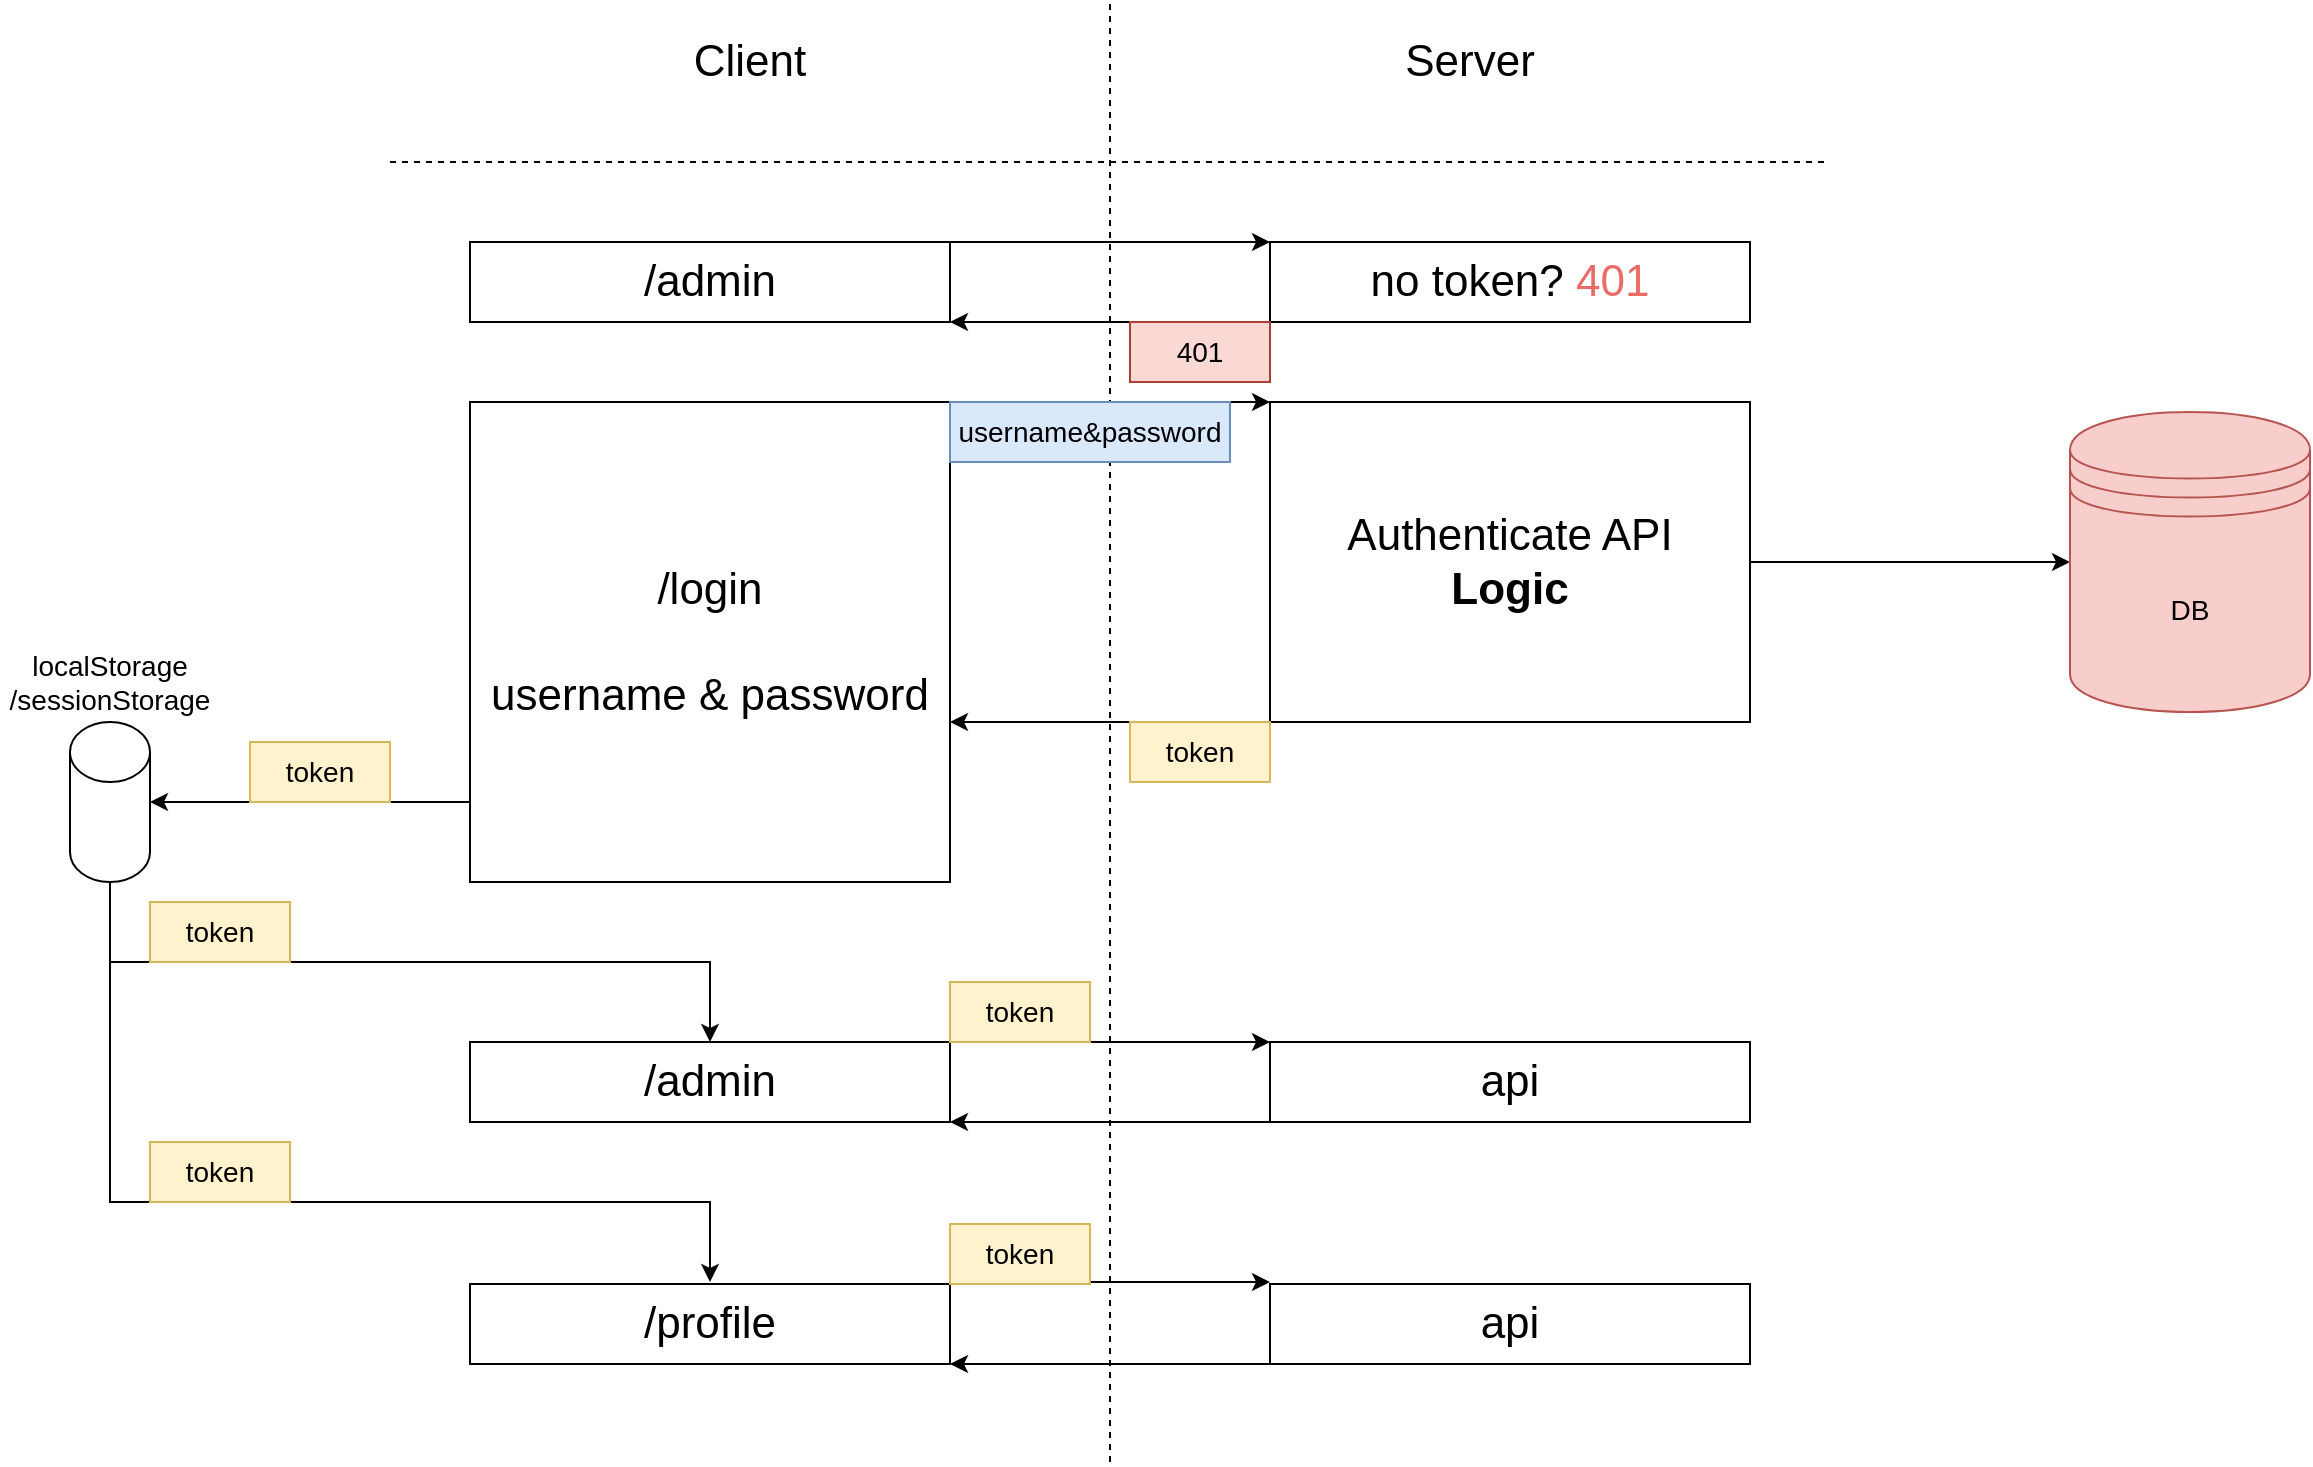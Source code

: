 <mxfile pages="4">
    <diagram id="7ODxCcDoEwgmQqYdMz3D" name="Authenticate">
        <mxGraphModel dx="1686" dy="768" grid="1" gridSize="10" guides="1" tooltips="1" connect="1" arrows="1" fold="1" page="0" pageScale="1" pageWidth="850" pageHeight="1100" math="0" shadow="0">
            <root>
                <mxCell id="0"/>
                <mxCell id="1" parent="0"/>
                <mxCell id="IueTWrzZyYqcNv7GjwyF-5" value="" style="endArrow=none;dashed=1;html=1;" parent="1" edge="1">
                    <mxGeometry width="50" height="50" relative="1" as="geometry">
                        <mxPoint x="80" y="160" as="sourcePoint"/>
                        <mxPoint x="800" y="160" as="targetPoint"/>
                    </mxGeometry>
                </mxCell>
                <mxCell id="IueTWrzZyYqcNv7GjwyF-6" value="" style="endArrow=none;dashed=1;html=1;" parent="1" edge="1">
                    <mxGeometry width="50" height="50" relative="1" as="geometry">
                        <mxPoint x="440" y="810" as="sourcePoint"/>
                        <mxPoint x="440" y="80" as="targetPoint"/>
                    </mxGeometry>
                </mxCell>
                <mxCell id="IueTWrzZyYqcNv7GjwyF-8" value="Client" style="text;html=1;strokeColor=none;fillColor=none;align=center;verticalAlign=middle;whiteSpace=wrap;rounded=0;fontSize=22;" parent="1" vertex="1">
                    <mxGeometry x="160" y="100" width="200" height="20" as="geometry"/>
                </mxCell>
                <mxCell id="IueTWrzZyYqcNv7GjwyF-9" value="Server" style="text;html=1;strokeColor=none;fillColor=none;align=center;verticalAlign=middle;whiteSpace=wrap;rounded=0;fontSize=22;" parent="1" vertex="1">
                    <mxGeometry x="520" y="100" width="200" height="20" as="geometry"/>
                </mxCell>
                <mxCell id="IueTWrzZyYqcNv7GjwyF-12" value="" style="endArrow=classic;html=1;fontSize=22;exitX=1;exitY=0;exitDx=0;exitDy=0;" parent="1" edge="1">
                    <mxGeometry width="50" height="50" relative="1" as="geometry">
                        <mxPoint x="360" y="200" as="sourcePoint"/>
                        <mxPoint x="520" y="200" as="targetPoint"/>
                    </mxGeometry>
                </mxCell>
                <mxCell id="IueTWrzZyYqcNv7GjwyF-17" style="edgeStyle=orthogonalEdgeStyle;rounded=0;orthogonalLoop=1;jettySize=auto;html=1;exitX=0;exitY=0.5;exitDx=0;exitDy=0;fontSize=22;entryX=1;entryY=1;entryDx=0;entryDy=0;" parent="1" source="IueTWrzZyYqcNv7GjwyF-14" target="IueTWrzZyYqcNv7GjwyF-15" edge="1">
                    <mxGeometry relative="1" as="geometry">
                        <mxPoint x="370" y="240" as="targetPoint"/>
                        <Array as="points">
                            <mxPoint x="520" y="240"/>
                        </Array>
                    </mxGeometry>
                </mxCell>
                <mxCell id="IueTWrzZyYqcNv7GjwyF-14" value="no token? &lt;font color=&quot;#ea6b66&quot;&gt;401&lt;/font&gt;" style="rounded=0;whiteSpace=wrap;html=1;fontSize=22;" parent="1" vertex="1">
                    <mxGeometry x="520" y="200" width="240" height="40" as="geometry"/>
                </mxCell>
                <mxCell id="IueTWrzZyYqcNv7GjwyF-15" value="/admin" style="rounded=0;whiteSpace=wrap;html=1;fontSize=22;" parent="1" vertex="1">
                    <mxGeometry x="120" y="200" width="240" height="40" as="geometry"/>
                </mxCell>
                <mxCell id="IueTWrzZyYqcNv7GjwyF-20" style="edgeStyle=orthogonalEdgeStyle;rounded=0;orthogonalLoop=1;jettySize=auto;html=1;entryX=0;entryY=0;entryDx=0;entryDy=0;fontSize=22;" parent="1" source="IueTWrzZyYqcNv7GjwyF-18" target="IueTWrzZyYqcNv7GjwyF-19" edge="1">
                    <mxGeometry relative="1" as="geometry">
                        <Array as="points">
                            <mxPoint x="390" y="280"/>
                            <mxPoint x="390" y="280"/>
                        </Array>
                    </mxGeometry>
                </mxCell>
                <mxCell id="IueTWrzZyYqcNv7GjwyF-35" style="edgeStyle=orthogonalEdgeStyle;rounded=0;orthogonalLoop=1;jettySize=auto;html=1;fontSize=14;" parent="1" source="IueTWrzZyYqcNv7GjwyF-18" target="IueTWrzZyYqcNv7GjwyF-33" edge="1">
                    <mxGeometry relative="1" as="geometry">
                        <Array as="points">
                            <mxPoint x="60" y="480"/>
                            <mxPoint x="60" y="480"/>
                        </Array>
                    </mxGeometry>
                </mxCell>
                <mxCell id="IueTWrzZyYqcNv7GjwyF-18" value="/login&lt;br&gt;&lt;br&gt;username &amp;amp; password" style="rounded=0;whiteSpace=wrap;html=1;fontSize=22;" parent="1" vertex="1">
                    <mxGeometry x="120" y="280" width="240" height="240" as="geometry"/>
                </mxCell>
                <mxCell id="IueTWrzZyYqcNv7GjwyF-24" style="edgeStyle=orthogonalEdgeStyle;rounded=0;orthogonalLoop=1;jettySize=auto;html=1;entryX=0;entryY=0.5;entryDx=0;entryDy=0;fontSize=14;" parent="1" source="IueTWrzZyYqcNv7GjwyF-19" target="IueTWrzZyYqcNv7GjwyF-23" edge="1">
                    <mxGeometry relative="1" as="geometry"/>
                </mxCell>
                <mxCell id="IueTWrzZyYqcNv7GjwyF-26" style="edgeStyle=orthogonalEdgeStyle;rounded=0;orthogonalLoop=1;jettySize=auto;html=1;fontSize=14;" parent="1" source="IueTWrzZyYqcNv7GjwyF-19" edge="1">
                    <mxGeometry relative="1" as="geometry">
                        <mxPoint x="360" y="440" as="targetPoint"/>
                        <Array as="points">
                            <mxPoint x="470" y="440"/>
                            <mxPoint x="470" y="440"/>
                        </Array>
                    </mxGeometry>
                </mxCell>
                <mxCell id="IueTWrzZyYqcNv7GjwyF-19" value="Authenticate API&lt;br&gt;&lt;b&gt;Logic&lt;/b&gt;" style="rounded=0;whiteSpace=wrap;html=1;fontSize=22;" parent="1" vertex="1">
                    <mxGeometry x="520" y="280" width="240" height="160" as="geometry"/>
                </mxCell>
                <mxCell id="IueTWrzZyYqcNv7GjwyF-21" value="username&amp;amp;password" style="rounded=0;whiteSpace=wrap;html=1;fontSize=14;fillColor=#dae8fc;strokeColor=#6c8ebf;" parent="1" vertex="1">
                    <mxGeometry x="360" y="280" width="140" height="30" as="geometry"/>
                </mxCell>
                <mxCell id="IueTWrzZyYqcNv7GjwyF-23" value="DB" style="shape=datastore;whiteSpace=wrap;html=1;fontSize=14;fillColor=#f8cecc;strokeColor=#b85450;" parent="1" vertex="1">
                    <mxGeometry x="920" y="285" width="120" height="150" as="geometry"/>
                </mxCell>
                <mxCell id="IueTWrzZyYqcNv7GjwyF-27" value="token" style="rounded=0;whiteSpace=wrap;html=1;fontSize=14;fillColor=#fff2cc;strokeColor=#d6b656;" parent="1" vertex="1">
                    <mxGeometry x="450" y="440" width="70" height="30" as="geometry"/>
                </mxCell>
                <mxCell id="IueTWrzZyYqcNv7GjwyF-30" style="edgeStyle=orthogonalEdgeStyle;rounded=0;orthogonalLoop=1;jettySize=auto;html=1;entryX=0;entryY=0;entryDx=0;entryDy=0;fontSize=14;" parent="1" source="IueTWrzZyYqcNv7GjwyF-28" target="IueTWrzZyYqcNv7GjwyF-29" edge="1">
                    <mxGeometry relative="1" as="geometry">
                        <Array as="points">
                            <mxPoint x="470" y="600"/>
                            <mxPoint x="470" y="600"/>
                        </Array>
                    </mxGeometry>
                </mxCell>
                <mxCell id="IueTWrzZyYqcNv7GjwyF-28" value="/admin" style="rounded=0;whiteSpace=wrap;html=1;fontSize=22;" parent="1" vertex="1">
                    <mxGeometry x="120" y="600" width="240" height="40" as="geometry"/>
                </mxCell>
                <mxCell id="IueTWrzZyYqcNv7GjwyF-40" style="edgeStyle=orthogonalEdgeStyle;rounded=0;orthogonalLoop=1;jettySize=auto;html=1;entryX=1;entryY=1;entryDx=0;entryDy=0;fontSize=14;" parent="1" source="IueTWrzZyYqcNv7GjwyF-29" target="IueTWrzZyYqcNv7GjwyF-28" edge="1">
                    <mxGeometry relative="1" as="geometry">
                        <Array as="points">
                            <mxPoint x="480" y="640"/>
                            <mxPoint x="480" y="640"/>
                        </Array>
                    </mxGeometry>
                </mxCell>
                <mxCell id="IueTWrzZyYqcNv7GjwyF-29" value="api" style="rounded=0;whiteSpace=wrap;html=1;fontSize=22;" parent="1" vertex="1">
                    <mxGeometry x="520" y="600" width="240" height="40" as="geometry"/>
                </mxCell>
                <mxCell id="IueTWrzZyYqcNv7GjwyF-37" style="edgeStyle=orthogonalEdgeStyle;rounded=0;orthogonalLoop=1;jettySize=auto;html=1;fontSize=14;" parent="1" source="IueTWrzZyYqcNv7GjwyF-33" target="IueTWrzZyYqcNv7GjwyF-28" edge="1">
                    <mxGeometry relative="1" as="geometry">
                        <Array as="points">
                            <mxPoint x="-60" y="560"/>
                            <mxPoint x="240" y="560"/>
                        </Array>
                    </mxGeometry>
                </mxCell>
                <mxCell id="IueTWrzZyYqcNv7GjwyF-54" style="edgeStyle=orthogonalEdgeStyle;rounded=0;orthogonalLoop=1;jettySize=auto;html=1;fontSize=14;" parent="1" source="IueTWrzZyYqcNv7GjwyF-33" edge="1">
                    <mxGeometry relative="1" as="geometry">
                        <mxPoint x="240" y="720" as="targetPoint"/>
                        <Array as="points">
                            <mxPoint x="-60" y="680"/>
                            <mxPoint x="240" y="680"/>
                        </Array>
                    </mxGeometry>
                </mxCell>
                <mxCell id="IueTWrzZyYqcNv7GjwyF-33" value="" style="shape=cylinder2;whiteSpace=wrap;html=1;boundedLbl=1;backgroundOutline=1;size=15;fontSize=14;" parent="1" vertex="1">
                    <mxGeometry x="-80" y="440" width="40" height="80" as="geometry"/>
                </mxCell>
                <mxCell id="IueTWrzZyYqcNv7GjwyF-36" value="localStorage&lt;br&gt;/sessionStorage" style="text;html=1;strokeColor=none;fillColor=none;align=center;verticalAlign=middle;whiteSpace=wrap;rounded=0;fontSize=14;" parent="1" vertex="1">
                    <mxGeometry x="-115" y="400" width="110" height="40" as="geometry"/>
                </mxCell>
                <mxCell id="IueTWrzZyYqcNv7GjwyF-38" value="token" style="rounded=0;whiteSpace=wrap;html=1;fontSize=14;fillColor=#fff2cc;strokeColor=#d6b656;" parent="1" vertex="1">
                    <mxGeometry x="-40" y="530" width="70" height="30" as="geometry"/>
                </mxCell>
                <mxCell id="IueTWrzZyYqcNv7GjwyF-39" value="token" style="rounded=0;whiteSpace=wrap;html=1;fontSize=14;fillColor=#fff2cc;strokeColor=#d6b656;" parent="1" vertex="1">
                    <mxGeometry x="360" y="570" width="70" height="30" as="geometry"/>
                </mxCell>
                <mxCell id="IueTWrzZyYqcNv7GjwyF-49" value="/profile" style="rounded=0;whiteSpace=wrap;html=1;fontSize=22;" parent="1" vertex="1">
                    <mxGeometry x="120" y="721" width="240" height="40" as="geometry"/>
                </mxCell>
                <mxCell id="IueTWrzZyYqcNv7GjwyF-53" style="edgeStyle=orthogonalEdgeStyle;rounded=0;orthogonalLoop=1;jettySize=auto;html=1;entryX=1;entryY=1;entryDx=0;entryDy=0;fontSize=14;" parent="1" source="IueTWrzZyYqcNv7GjwyF-50" target="IueTWrzZyYqcNv7GjwyF-49" edge="1">
                    <mxGeometry relative="1" as="geometry">
                        <Array as="points">
                            <mxPoint x="480" y="761"/>
                            <mxPoint x="480" y="761"/>
                        </Array>
                    </mxGeometry>
                </mxCell>
                <mxCell id="IueTWrzZyYqcNv7GjwyF-50" value="api" style="rounded=0;whiteSpace=wrap;html=1;fontSize=22;" parent="1" vertex="1">
                    <mxGeometry x="520" y="721" width="240" height="40" as="geometry"/>
                </mxCell>
                <mxCell id="IueTWrzZyYqcNv7GjwyF-51" style="edgeStyle=orthogonalEdgeStyle;rounded=0;orthogonalLoop=1;jettySize=auto;html=1;entryX=0;entryY=0;entryDx=0;entryDy=0;fontSize=14;" parent="1" edge="1">
                    <mxGeometry relative="1" as="geometry">
                        <mxPoint x="360" y="720" as="sourcePoint"/>
                        <mxPoint x="520" y="720" as="targetPoint"/>
                        <Array as="points">
                            <mxPoint x="470" y="720"/>
                            <mxPoint x="470" y="720"/>
                        </Array>
                    </mxGeometry>
                </mxCell>
                <mxCell id="IueTWrzZyYqcNv7GjwyF-52" value="token" style="rounded=0;whiteSpace=wrap;html=1;fontSize=14;fillColor=#fff2cc;strokeColor=#d6b656;" parent="1" vertex="1">
                    <mxGeometry x="360" y="691" width="70" height="30" as="geometry"/>
                </mxCell>
                <mxCell id="IueTWrzZyYqcNv7GjwyF-55" value="token" style="rounded=0;whiteSpace=wrap;html=1;fontSize=14;fillColor=#fff2cc;strokeColor=#d6b656;" parent="1" vertex="1">
                    <mxGeometry x="-40" y="650" width="70" height="30" as="geometry"/>
                </mxCell>
                <mxCell id="zjJ3dqoq5hFViEp7_ZF8-1" value="token" style="rounded=0;whiteSpace=wrap;html=1;fontSize=14;fillColor=#fff2cc;strokeColor=#d6b656;" parent="1" vertex="1">
                    <mxGeometry x="10" y="450" width="70" height="30" as="geometry"/>
                </mxCell>
                <mxCell id="iozN0L_CzYF-B_GySOYj-1" value="401" style="rounded=0;whiteSpace=wrap;html=1;fontSize=14;fillColor=#fad9d5;strokeColor=#ae4132;" parent="1" vertex="1">
                    <mxGeometry x="450" y="240" width="70" height="30" as="geometry"/>
                </mxCell>
            </root>
        </mxGraphModel>
    </diagram>
    <diagram name="Refresh Token" id="KeIIp_bcZxnwPQyzyQxw">
        <mxGraphModel dx="1686" dy="768" grid="1" gridSize="10" guides="1" tooltips="1" connect="1" arrows="1" fold="1" page="0" pageScale="1" pageWidth="850" pageHeight="1100" math="0" shadow="0">
            <root>
                <mxCell id="P4E0ZwpAomqUTbpqrofh-0"/>
                <mxCell id="P4E0ZwpAomqUTbpqrofh-1" parent="P4E0ZwpAomqUTbpqrofh-0"/>
                <mxCell id="P4E0ZwpAomqUTbpqrofh-2" value="" style="endArrow=none;dashed=1;html=1;" parent="P4E0ZwpAomqUTbpqrofh-1" edge="1">
                    <mxGeometry width="50" height="50" relative="1" as="geometry">
                        <mxPoint x="80" y="160" as="sourcePoint"/>
                        <mxPoint x="800" y="160" as="targetPoint"/>
                    </mxGeometry>
                </mxCell>
                <mxCell id="P4E0ZwpAomqUTbpqrofh-3" value="" style="endArrow=none;dashed=1;html=1;" parent="P4E0ZwpAomqUTbpqrofh-1" edge="1">
                    <mxGeometry width="50" height="50" relative="1" as="geometry">
                        <mxPoint x="440" y="1120" as="sourcePoint"/>
                        <mxPoint x="440" y="80" as="targetPoint"/>
                    </mxGeometry>
                </mxCell>
                <mxCell id="P4E0ZwpAomqUTbpqrofh-4" value="Client" style="text;html=1;strokeColor=none;fillColor=none;align=center;verticalAlign=middle;whiteSpace=wrap;rounded=0;fontSize=22;" parent="P4E0ZwpAomqUTbpqrofh-1" vertex="1">
                    <mxGeometry x="160" y="100" width="200" height="20" as="geometry"/>
                </mxCell>
                <mxCell id="P4E0ZwpAomqUTbpqrofh-5" value="Server" style="text;html=1;strokeColor=none;fillColor=none;align=center;verticalAlign=middle;whiteSpace=wrap;rounded=0;fontSize=22;" parent="P4E0ZwpAomqUTbpqrofh-1" vertex="1">
                    <mxGeometry x="520" y="100" width="200" height="20" as="geometry"/>
                </mxCell>
                <mxCell id="P4E0ZwpAomqUTbpqrofh-6" value="" style="endArrow=classic;html=1;fontSize=22;exitX=1;exitY=0;exitDx=0;exitDy=0;" parent="P4E0ZwpAomqUTbpqrofh-1" edge="1">
                    <mxGeometry width="50" height="50" relative="1" as="geometry">
                        <mxPoint x="360" y="200" as="sourcePoint"/>
                        <mxPoint x="520" y="200" as="targetPoint"/>
                    </mxGeometry>
                </mxCell>
                <mxCell id="P4E0ZwpAomqUTbpqrofh-7" style="edgeStyle=orthogonalEdgeStyle;rounded=0;orthogonalLoop=1;jettySize=auto;html=1;exitX=0;exitY=0.5;exitDx=0;exitDy=0;fontSize=22;entryX=1;entryY=1;entryDx=0;entryDy=0;" parent="P4E0ZwpAomqUTbpqrofh-1" source="P4E0ZwpAomqUTbpqrofh-8" target="P4E0ZwpAomqUTbpqrofh-9" edge="1">
                    <mxGeometry relative="1" as="geometry">
                        <mxPoint x="370" y="240" as="targetPoint"/>
                        <Array as="points">
                            <mxPoint x="520" y="240"/>
                        </Array>
                    </mxGeometry>
                </mxCell>
                <mxCell id="P4E0ZwpAomqUTbpqrofh-8" value="no token? &lt;font color=&quot;#ea6b66&quot;&gt;401&lt;/font&gt;" style="rounded=0;whiteSpace=wrap;html=1;fontSize=22;" parent="P4E0ZwpAomqUTbpqrofh-1" vertex="1">
                    <mxGeometry x="520" y="200" width="240" height="40" as="geometry"/>
                </mxCell>
                <mxCell id="P4E0ZwpAomqUTbpqrofh-9" value="/admin" style="rounded=0;whiteSpace=wrap;html=1;fontSize=22;" parent="P4E0ZwpAomqUTbpqrofh-1" vertex="1">
                    <mxGeometry x="120" y="200" width="240" height="40" as="geometry"/>
                </mxCell>
                <mxCell id="P4E0ZwpAomqUTbpqrofh-10" style="edgeStyle=orthogonalEdgeStyle;rounded=0;orthogonalLoop=1;jettySize=auto;html=1;entryX=0;entryY=0;entryDx=0;entryDy=0;fontSize=22;" parent="P4E0ZwpAomqUTbpqrofh-1" source="P4E0ZwpAomqUTbpqrofh-12" target="P4E0ZwpAomqUTbpqrofh-15" edge="1">
                    <mxGeometry relative="1" as="geometry">
                        <Array as="points">
                            <mxPoint x="390" y="280"/>
                            <mxPoint x="390" y="280"/>
                        </Array>
                    </mxGeometry>
                </mxCell>
                <mxCell id="P4E0ZwpAomqUTbpqrofh-11" style="edgeStyle=orthogonalEdgeStyle;rounded=0;orthogonalLoop=1;jettySize=auto;html=1;fontSize=14;" parent="P4E0ZwpAomqUTbpqrofh-1" source="P4E0ZwpAomqUTbpqrofh-12" target="P4E0ZwpAomqUTbpqrofh-25" edge="1">
                    <mxGeometry relative="1" as="geometry">
                        <Array as="points">
                            <mxPoint x="60" y="480"/>
                            <mxPoint x="60" y="480"/>
                        </Array>
                    </mxGeometry>
                </mxCell>
                <mxCell id="P4E0ZwpAomqUTbpqrofh-12" value="/login&lt;br&gt;&lt;br&gt;username &amp;amp; password" style="rounded=0;whiteSpace=wrap;html=1;fontSize=22;" parent="P4E0ZwpAomqUTbpqrofh-1" vertex="1">
                    <mxGeometry x="120" y="280" width="240" height="240" as="geometry"/>
                </mxCell>
                <mxCell id="P4E0ZwpAomqUTbpqrofh-13" style="edgeStyle=orthogonalEdgeStyle;rounded=0;orthogonalLoop=1;jettySize=auto;html=1;entryX=0;entryY=0.5;entryDx=0;entryDy=0;fontSize=14;" parent="P4E0ZwpAomqUTbpqrofh-1" source="P4E0ZwpAomqUTbpqrofh-15" target="P4E0ZwpAomqUTbpqrofh-17" edge="1">
                    <mxGeometry relative="1" as="geometry"/>
                </mxCell>
                <mxCell id="P4E0ZwpAomqUTbpqrofh-14" style="edgeStyle=orthogonalEdgeStyle;rounded=0;orthogonalLoop=1;jettySize=auto;html=1;fontSize=14;" parent="P4E0ZwpAomqUTbpqrofh-1" source="P4E0ZwpAomqUTbpqrofh-15" edge="1">
                    <mxGeometry relative="1" as="geometry">
                        <mxPoint x="360" y="440" as="targetPoint"/>
                        <Array as="points">
                            <mxPoint x="470" y="440"/>
                            <mxPoint x="470" y="440"/>
                        </Array>
                    </mxGeometry>
                </mxCell>
                <mxCell id="P4E0ZwpAomqUTbpqrofh-15" value="Authenticate API&lt;br&gt;&lt;b&gt;Logic&lt;/b&gt;" style="rounded=0;whiteSpace=wrap;html=1;fontSize=22;" parent="P4E0ZwpAomqUTbpqrofh-1" vertex="1">
                    <mxGeometry x="520" y="280" width="240" height="160" as="geometry"/>
                </mxCell>
                <mxCell id="P4E0ZwpAomqUTbpqrofh-16" value="username&amp;amp;password" style="rounded=0;whiteSpace=wrap;html=1;fontSize=14;fillColor=#dae8fc;strokeColor=#6c8ebf;" parent="P4E0ZwpAomqUTbpqrofh-1" vertex="1">
                    <mxGeometry x="360" y="280" width="140" height="30" as="geometry"/>
                </mxCell>
                <mxCell id="P4E0ZwpAomqUTbpqrofh-17" value="DB" style="shape=datastore;whiteSpace=wrap;html=1;fontSize=14;fillColor=#d0cee2;strokeColor=#56517e;" parent="P4E0ZwpAomqUTbpqrofh-1" vertex="1">
                    <mxGeometry x="920" y="285" width="120" height="150" as="geometry"/>
                </mxCell>
                <mxCell id="P4E0ZwpAomqUTbpqrofh-18" value="token" style="rounded=0;whiteSpace=wrap;html=1;fontSize=14;fillColor=#fff2cc;strokeColor=#d6b656;" parent="P4E0ZwpAomqUTbpqrofh-1" vertex="1">
                    <mxGeometry x="430" y="440" width="90" height="30" as="geometry"/>
                </mxCell>
                <mxCell id="P4E0ZwpAomqUTbpqrofh-19" style="edgeStyle=orthogonalEdgeStyle;rounded=0;orthogonalLoop=1;jettySize=auto;html=1;entryX=0;entryY=0;entryDx=0;entryDy=0;fontSize=14;" parent="P4E0ZwpAomqUTbpqrofh-1" source="P4E0ZwpAomqUTbpqrofh-20" target="P4E0ZwpAomqUTbpqrofh-22" edge="1">
                    <mxGeometry relative="1" as="geometry">
                        <Array as="points">
                            <mxPoint x="470" y="600"/>
                            <mxPoint x="470" y="600"/>
                        </Array>
                    </mxGeometry>
                </mxCell>
                <mxCell id="P4E0ZwpAomqUTbpqrofh-20" value="/admin" style="rounded=0;whiteSpace=wrap;html=1;fontSize=22;" parent="P4E0ZwpAomqUTbpqrofh-1" vertex="1">
                    <mxGeometry x="120" y="600" width="240" height="40" as="geometry"/>
                </mxCell>
                <mxCell id="P4E0ZwpAomqUTbpqrofh-21" style="edgeStyle=orthogonalEdgeStyle;rounded=0;orthogonalLoop=1;jettySize=auto;html=1;entryX=1;entryY=1;entryDx=0;entryDy=0;fontSize=14;" parent="P4E0ZwpAomqUTbpqrofh-1" source="P4E0ZwpAomqUTbpqrofh-22" target="P4E0ZwpAomqUTbpqrofh-20" edge="1">
                    <mxGeometry relative="1" as="geometry">
                        <Array as="points">
                            <mxPoint x="480" y="640"/>
                            <mxPoint x="480" y="640"/>
                        </Array>
                    </mxGeometry>
                </mxCell>
                <mxCell id="P4E0ZwpAomqUTbpqrofh-22" value="api" style="rounded=0;whiteSpace=wrap;html=1;fontSize=22;" parent="P4E0ZwpAomqUTbpqrofh-1" vertex="1">
                    <mxGeometry x="520" y="600" width="240" height="40" as="geometry"/>
                </mxCell>
                <mxCell id="P4E0ZwpAomqUTbpqrofh-23" style="edgeStyle=orthogonalEdgeStyle;rounded=0;orthogonalLoop=1;jettySize=auto;html=1;fontSize=14;" parent="P4E0ZwpAomqUTbpqrofh-1" source="P4E0ZwpAomqUTbpqrofh-25" target="P4E0ZwpAomqUTbpqrofh-20" edge="1">
                    <mxGeometry relative="1" as="geometry">
                        <Array as="points">
                            <mxPoint x="-60" y="560"/>
                            <mxPoint x="240" y="560"/>
                        </Array>
                    </mxGeometry>
                </mxCell>
                <mxCell id="P4E0ZwpAomqUTbpqrofh-24" style="edgeStyle=orthogonalEdgeStyle;rounded=0;orthogonalLoop=1;jettySize=auto;html=1;fontSize=14;" parent="P4E0ZwpAomqUTbpqrofh-1" source="P4E0ZwpAomqUTbpqrofh-25" edge="1">
                    <mxGeometry relative="1" as="geometry">
                        <mxPoint x="240" y="720" as="targetPoint"/>
                        <Array as="points">
                            <mxPoint x="-60" y="680"/>
                            <mxPoint x="240" y="680"/>
                        </Array>
                    </mxGeometry>
                </mxCell>
                <mxCell id="yxS6pgzwvs54TLUrR27w-5" style="edgeStyle=orthogonalEdgeStyle;rounded=0;orthogonalLoop=1;jettySize=auto;html=1;entryX=0;entryY=0.368;entryDx=0;entryDy=0;entryPerimeter=0;" parent="P4E0ZwpAomqUTbpqrofh-1" source="P4E0ZwpAomqUTbpqrofh-25" target="P4E0ZwpAomqUTbpqrofh-29" edge="1">
                    <mxGeometry relative="1" as="geometry">
                        <Array as="points">
                            <mxPoint x="-60" y="840"/>
                            <mxPoint x="120" y="840"/>
                        </Array>
                    </mxGeometry>
                </mxCell>
                <mxCell id="P4E0ZwpAomqUTbpqrofh-25" value="" style="shape=cylinder2;whiteSpace=wrap;html=1;boundedLbl=1;backgroundOutline=1;size=15;fontSize=14;" parent="P4E0ZwpAomqUTbpqrofh-1" vertex="1">
                    <mxGeometry x="-80" y="440" width="40" height="80" as="geometry"/>
                </mxCell>
                <mxCell id="P4E0ZwpAomqUTbpqrofh-26" value="localStorage" style="text;html=1;strokeColor=none;fillColor=none;align=center;verticalAlign=middle;whiteSpace=wrap;rounded=0;fontSize=14;" parent="P4E0ZwpAomqUTbpqrofh-1" vertex="1">
                    <mxGeometry x="-115" y="400" width="110" height="40" as="geometry"/>
                </mxCell>
                <mxCell id="P4E0ZwpAomqUTbpqrofh-27" value="token" style="rounded=0;whiteSpace=wrap;html=1;fontSize=14;fillColor=#fff2cc;strokeColor=#d6b656;" parent="P4E0ZwpAomqUTbpqrofh-1" vertex="1">
                    <mxGeometry x="-40" y="530" width="70" height="30" as="geometry"/>
                </mxCell>
                <mxCell id="P4E0ZwpAomqUTbpqrofh-28" value="token" style="rounded=0;whiteSpace=wrap;html=1;fontSize=14;fillColor=#fff2cc;strokeColor=#d6b656;" parent="P4E0ZwpAomqUTbpqrofh-1" vertex="1">
                    <mxGeometry x="360" y="570" width="70" height="30" as="geometry"/>
                </mxCell>
                <mxCell id="yxS6pgzwvs54TLUrR27w-10" style="edgeStyle=orthogonalEdgeStyle;rounded=0;orthogonalLoop=1;jettySize=auto;html=1;entryX=0;entryY=0;entryDx=0;entryDy=0;" parent="P4E0ZwpAomqUTbpqrofh-1" source="P4E0ZwpAomqUTbpqrofh-29" target="yxS6pgzwvs54TLUrR27w-8" edge="1">
                    <mxGeometry relative="1" as="geometry">
                        <Array as="points">
                            <mxPoint x="400" y="840"/>
                            <mxPoint x="400" y="840"/>
                        </Array>
                    </mxGeometry>
                </mxCell>
                <mxCell id="yxS6pgzwvs54TLUrR27w-15" style="edgeStyle=orthogonalEdgeStyle;rounded=0;orthogonalLoop=1;jettySize=auto;html=1;" parent="P4E0ZwpAomqUTbpqrofh-1" source="P4E0ZwpAomqUTbpqrofh-29" target="P4E0ZwpAomqUTbpqrofh-25" edge="1">
                    <mxGeometry relative="1" as="geometry">
                        <Array as="points">
                            <mxPoint x="-70" y="960"/>
                        </Array>
                    </mxGeometry>
                </mxCell>
                <mxCell id="yxS6pgzwvs54TLUrR27w-18" style="edgeStyle=orthogonalEdgeStyle;rounded=0;orthogonalLoop=1;jettySize=auto;html=1;entryX=0;entryY=0;entryDx=0;entryDy=0;" parent="P4E0ZwpAomqUTbpqrofh-1" source="P4E0ZwpAomqUTbpqrofh-29" target="yxS6pgzwvs54TLUrR27w-17" edge="1">
                    <mxGeometry relative="1" as="geometry">
                        <Array as="points">
                            <mxPoint x="430" y="1040"/>
                            <mxPoint x="430" y="1040"/>
                        </Array>
                    </mxGeometry>
                </mxCell>
                <mxCell id="yxS6pgzwvs54TLUrR27w-19" style="edgeStyle=orthogonalEdgeStyle;rounded=0;orthogonalLoop=1;jettySize=auto;html=1;entryX=0;entryY=1;entryDx=0;entryDy=0;" parent="P4E0ZwpAomqUTbpqrofh-1" source="P4E0ZwpAomqUTbpqrofh-29" target="yxS6pgzwvs54TLUrR27w-17" edge="1">
                    <mxGeometry relative="1" as="geometry">
                        <Array as="points">
                            <mxPoint x="480" y="1079"/>
                            <mxPoint x="480" y="1079"/>
                        </Array>
                    </mxGeometry>
                </mxCell>
                <mxCell id="P4E0ZwpAomqUTbpqrofh-29" value="/profile" style="rounded=0;whiteSpace=wrap;html=1;fontSize=22;" parent="P4E0ZwpAomqUTbpqrofh-1" vertex="1">
                    <mxGeometry x="120" y="721" width="240" height="359" as="geometry"/>
                </mxCell>
                <mxCell id="P4E0ZwpAomqUTbpqrofh-30" style="edgeStyle=orthogonalEdgeStyle;rounded=0;orthogonalLoop=1;jettySize=auto;html=1;fontSize=14;" parent="P4E0ZwpAomqUTbpqrofh-1" source="P4E0ZwpAomqUTbpqrofh-31" edge="1">
                    <mxGeometry relative="1" as="geometry">
                        <Array as="points">
                            <mxPoint x="520" y="761"/>
                        </Array>
                        <mxPoint x="360" y="761" as="targetPoint"/>
                    </mxGeometry>
                </mxCell>
                <mxCell id="P4E0ZwpAomqUTbpqrofh-31" value="api" style="rounded=0;whiteSpace=wrap;html=1;fontSize=22;" parent="P4E0ZwpAomqUTbpqrofh-1" vertex="1">
                    <mxGeometry x="520" y="721" width="240" height="39" as="geometry"/>
                </mxCell>
                <mxCell id="P4E0ZwpAomqUTbpqrofh-32" style="edgeStyle=orthogonalEdgeStyle;rounded=0;orthogonalLoop=1;jettySize=auto;html=1;entryX=0;entryY=0;entryDx=0;entryDy=0;fontSize=14;" parent="P4E0ZwpAomqUTbpqrofh-1" edge="1">
                    <mxGeometry relative="1" as="geometry">
                        <mxPoint x="360" y="720" as="sourcePoint"/>
                        <mxPoint x="520" y="720" as="targetPoint"/>
                        <Array as="points">
                            <mxPoint x="470" y="720"/>
                            <mxPoint x="470" y="720"/>
                        </Array>
                    </mxGeometry>
                </mxCell>
                <mxCell id="P4E0ZwpAomqUTbpqrofh-33" value="token" style="rounded=0;whiteSpace=wrap;html=1;fontSize=14;fillColor=#fff2cc;strokeColor=#d6b656;" parent="P4E0ZwpAomqUTbpqrofh-1" vertex="1">
                    <mxGeometry x="360" y="690" width="70" height="30" as="geometry"/>
                </mxCell>
                <mxCell id="P4E0ZwpAomqUTbpqrofh-34" value="token" style="rounded=0;whiteSpace=wrap;html=1;fontSize=14;fillColor=#fff2cc;strokeColor=#d6b656;" parent="P4E0ZwpAomqUTbpqrofh-1" vertex="1">
                    <mxGeometry x="-40" y="650" width="70" height="30" as="geometry"/>
                </mxCell>
                <mxCell id="5mkYhqXi29CcwTzAElTT-0" value="refresh-token" style="rounded=0;whiteSpace=wrap;html=1;fontSize=14;fillColor=#fff2cc;strokeColor=#d6b656;" parent="P4E0ZwpAomqUTbpqrofh-1" vertex="1">
                    <mxGeometry x="430" y="470" width="90" height="30" as="geometry"/>
                </mxCell>
                <mxCell id="yxS6pgzwvs54TLUrR27w-1" value="refresh-token" style="rounded=0;whiteSpace=wrap;html=1;fontSize=14;fillColor=#fff2cc;strokeColor=#d6b656;" parent="P4E0ZwpAomqUTbpqrofh-1" vertex="1">
                    <mxGeometry x="-10" y="450" width="90" height="30" as="geometry"/>
                </mxCell>
                <mxCell id="yxS6pgzwvs54TLUrR27w-2" value="token" style="rounded=0;whiteSpace=wrap;html=1;fontSize=14;fillColor=#fff2cc;strokeColor=#d6b656;" parent="P4E0ZwpAomqUTbpqrofh-1" vertex="1">
                    <mxGeometry x="-10" y="420" width="90" height="30" as="geometry"/>
                </mxCell>
                <mxCell id="yxS6pgzwvs54TLUrR27w-4" value="401" style="rounded=0;whiteSpace=wrap;html=1;fontSize=14;fillColor=#f8cecc;strokeColor=#b85450;" parent="P4E0ZwpAomqUTbpqrofh-1" vertex="1">
                    <mxGeometry x="450" y="761" width="70" height="30" as="geometry"/>
                </mxCell>
                <mxCell id="yxS6pgzwvs54TLUrR27w-6" value="refresh-token" style="rounded=0;whiteSpace=wrap;html=1;fontSize=14;fillColor=#fff2cc;strokeColor=#d6b656;" parent="P4E0ZwpAomqUTbpqrofh-1" vertex="1">
                    <mxGeometry x="-40" y="810" width="90" height="30" as="geometry"/>
                </mxCell>
                <mxCell id="yxS6pgzwvs54TLUrR27w-12" style="edgeStyle=orthogonalEdgeStyle;rounded=0;orthogonalLoop=1;jettySize=auto;html=1;entryX=0.5;entryY=1;entryDx=0;entryDy=0;" parent="P4E0ZwpAomqUTbpqrofh-1" source="yxS6pgzwvs54TLUrR27w-8" target="P4E0ZwpAomqUTbpqrofh-17" edge="1">
                    <mxGeometry relative="1" as="geometry"/>
                </mxCell>
                <mxCell id="yxS6pgzwvs54TLUrR27w-13" style="edgeStyle=orthogonalEdgeStyle;rounded=0;orthogonalLoop=1;jettySize=auto;html=1;entryX=1;entryY=0.605;entryDx=0;entryDy=0;entryPerimeter=0;" parent="P4E0ZwpAomqUTbpqrofh-1" source="yxS6pgzwvs54TLUrR27w-8" target="P4E0ZwpAomqUTbpqrofh-29" edge="1">
                    <mxGeometry relative="1" as="geometry">
                        <Array as="points">
                            <mxPoint x="460" y="920"/>
                            <mxPoint x="460" y="920"/>
                        </Array>
                    </mxGeometry>
                </mxCell>
                <mxCell id="yxS6pgzwvs54TLUrR27w-8" value="Authenticate API" style="rounded=0;whiteSpace=wrap;html=1;fontSize=22;" parent="P4E0ZwpAomqUTbpqrofh-1" vertex="1">
                    <mxGeometry x="520" y="840" width="240" height="120" as="geometry"/>
                </mxCell>
                <mxCell id="yxS6pgzwvs54TLUrR27w-11" value="refresh-token" style="rounded=0;whiteSpace=wrap;html=1;fontSize=14;fillColor=#fff2cc;strokeColor=#d6b656;" parent="P4E0ZwpAomqUTbpqrofh-1" vertex="1">
                    <mxGeometry x="360" y="810" width="90" height="30" as="geometry"/>
                </mxCell>
                <mxCell id="yxS6pgzwvs54TLUrR27w-14" value="token" style="rounded=0;whiteSpace=wrap;html=1;fontSize=14;fillColor=#fff2cc;strokeColor=#d6b656;" parent="P4E0ZwpAomqUTbpqrofh-1" vertex="1">
                    <mxGeometry x="430" y="920" width="90" height="30" as="geometry"/>
                </mxCell>
                <mxCell id="yxS6pgzwvs54TLUrR27w-16" value="token" style="rounded=0;whiteSpace=wrap;html=1;fontSize=14;fillColor=#fff2cc;strokeColor=#d6b656;" parent="P4E0ZwpAomqUTbpqrofh-1" vertex="1">
                    <mxGeometry x="-40" y="930" width="70" height="30" as="geometry"/>
                </mxCell>
                <mxCell id="yxS6pgzwvs54TLUrR27w-17" value="api" style="rounded=0;whiteSpace=wrap;html=1;fontSize=22;" parent="P4E0ZwpAomqUTbpqrofh-1" vertex="1">
                    <mxGeometry x="520" y="1040" width="240" height="39" as="geometry"/>
                </mxCell>
                <mxCell id="yxS6pgzwvs54TLUrR27w-20" value="token" style="rounded=0;whiteSpace=wrap;html=1;fontSize=14;fillColor=#fff2cc;strokeColor=#d6b656;" parent="P4E0ZwpAomqUTbpqrofh-1" vertex="1">
                    <mxGeometry x="360" y="1010" width="70" height="30" as="geometry"/>
                </mxCell>
                <mxCell id="o-TODKOI2oFm2dyH5WZL-0" value="permissions" style="rounded=0;whiteSpace=wrap;html=1;fontSize=14;fillColor=#fff2cc;strokeColor=#d6b656;" parent="P4E0ZwpAomqUTbpqrofh-1" vertex="1">
                    <mxGeometry x="430" y="500" width="90" height="30" as="geometry"/>
                </mxCell>
                <mxCell id="o-TODKOI2oFm2dyH5WZL-1" value="permissions" style="rounded=0;whiteSpace=wrap;html=1;fontSize=14;fillColor=#fff2cc;strokeColor=#d6b656;" parent="P4E0ZwpAomqUTbpqrofh-1" vertex="1">
                    <mxGeometry x="-10" y="390" width="90" height="30" as="geometry"/>
                </mxCell>
            </root>
        </mxGraphModel>
    </diagram>
    <diagram name="Token" id="C_0J7WFSKaW_dQ9YwTTm">
        <mxGraphModel dx="2086" dy="768" grid="1" gridSize="10" guides="1" tooltips="1" connect="1" arrows="1" fold="1" page="0" pageScale="1" pageWidth="850" pageHeight="1100" math="0" shadow="0">
            <root>
                <mxCell id="SyJEAtmatLMatRljGqxi-0"/>
                <mxCell id="SyJEAtmatLMatRljGqxi-1" parent="SyJEAtmatLMatRljGqxi-0"/>
                <mxCell id="K-2LsAdCJPwIIRh3XGkd-1" value="" style="shape=image;verticalLabelPosition=bottom;labelBackgroundColor=#ffffff;verticalAlign=top;aspect=fixed;imageAspect=0;image=https://lh3.googleusercontent.com/proxy/avbPy9oQkfLC4MsEYzCoaEu25gGEpu83D4bsBON_u44Dvaen2tzRR7os7_EMBGV2mrA7d_LAnD0tRySYpDTbbBQQA4jJ61MAki9HRVgLFU3nPNQ;" parent="SyJEAtmatLMatRljGqxi-1" vertex="1">
                    <mxGeometry x="-200" y="40" width="445.22" height="280" as="geometry"/>
                </mxCell>
                <mxCell id="K-2LsAdCJPwIIRh3XGkd-2" value="" style="rounded=1;whiteSpace=wrap;html=1;fontSize=14;fillColor=none;strokeColor=#FF0033;dashed=1;strokeWidth=2;" parent="SyJEAtmatLMatRljGqxi-1" vertex="1">
                    <mxGeometry x="60" y="250" width="110" height="20" as="geometry"/>
                </mxCell>
                <mxCell id="K-2LsAdCJPwIIRh3XGkd-4" style="edgeStyle=orthogonalEdgeStyle;rounded=0;orthogonalLoop=1;jettySize=auto;html=1;entryX=0;entryY=0.5;entryDx=0;entryDy=0;fontSize=14;" parent="SyJEAtmatLMatRljGqxi-1" source="K-2LsAdCJPwIIRh3XGkd-3" target="K-2LsAdCJPwIIRh3XGkd-1" edge="1">
                    <mxGeometry relative="1" as="geometry"/>
                </mxCell>
                <mxCell id="K-2LsAdCJPwIIRh3XGkd-3" value="ثبت احوال" style="rounded=1;whiteSpace=wrap;html=1;strokeColor=#82b366;strokeWidth=2;fillColor=#d5e8d4;fontSize=14;" parent="SyJEAtmatLMatRljGqxi-1" vertex="1">
                    <mxGeometry x="-520" y="40" width="120" height="280" as="geometry"/>
                </mxCell>
            </root>
        </mxGraphModel>
    </diagram>
    <diagram id="CJk96h_o9jzS2SJ7oem7" name="Page-4">
        <mxGraphModel dx="1326" dy="806" grid="1" gridSize="10" guides="1" tooltips="1" connect="1" arrows="1" fold="1" page="1" pageScale="1" pageWidth="850" pageHeight="1100" math="0" shadow="0">
            <root>
                <mxCell id="s4x-vn-7q49k-3aeDGJf-0"/>
                <mxCell id="s4x-vn-7q49k-3aeDGJf-1" parent="s4x-vn-7q49k-3aeDGJf-0"/>
                <mxCell id="s4x-vn-7q49k-3aeDGJf-2" value="app" style="ellipse" parent="s4x-vn-7q49k-3aeDGJf-1" vertex="1">
                    <mxGeometry x="20" y="410" width="80" height="30" as="geometry"/>
                </mxCell>
                <mxCell id="s4x-vn-7q49k-3aeDGJf-3" value="Anbar" style="rounded=1;" parent="s4x-vn-7q49k-3aeDGJf-1" vertex="1">
                    <mxGeometry x="200" y="242" width="80" height="30" as="geometry"/>
                </mxCell>
                <mxCell id="s4x-vn-7q49k-3aeDGJf-4" value="" style="curved=1;noEdgeStyle=1;orthogonal=1;" parent="s4x-vn-7q49k-3aeDGJf-1" source="s4x-vn-7q49k-3aeDGJf-2" target="s4x-vn-7q49k-3aeDGJf-3" edge="1">
                    <mxGeometry relative="1" as="geometry">
                        <Array as="points">
                            <mxPoint x="112" y="413.75"/>
                            <mxPoint x="188" y="257"/>
                        </Array>
                    </mxGeometry>
                </mxCell>
                <mxCell id="s4x-vn-7q49k-3aeDGJf-5" value="fnc" style="rounded=1;" parent="s4x-vn-7q49k-3aeDGJf-1" vertex="1">
                    <mxGeometry x="200" y="380" width="80" height="30" as="geometry"/>
                </mxCell>
                <mxCell id="s4x-vn-7q49k-3aeDGJf-6" value="" style="curved=1;noEdgeStyle=1;orthogonal=1;" parent="s4x-vn-7q49k-3aeDGJf-1" source="s4x-vn-7q49k-3aeDGJf-2" target="s4x-vn-7q49k-3aeDGJf-5" edge="1">
                    <mxGeometry relative="1" as="geometry">
                        <Array as="points">
                            <mxPoint x="114" y="421.25"/>
                            <mxPoint x="188" y="395"/>
                        </Array>
                    </mxGeometry>
                </mxCell>
                <mxCell id="s4x-vn-7q49k-3aeDGJf-7" value="report" style="rounded=1;" parent="s4x-vn-7q49k-3aeDGJf-1" vertex="1">
                    <mxGeometry x="200" y="440" width="80" height="30" as="geometry"/>
                </mxCell>
                <mxCell id="s4x-vn-7q49k-3aeDGJf-8" value="" style="curved=1;noEdgeStyle=1;orthogonal=1;" parent="s4x-vn-7q49k-3aeDGJf-1" source="s4x-vn-7q49k-3aeDGJf-2" target="s4x-vn-7q49k-3aeDGJf-7" edge="1">
                    <mxGeometry relative="1" as="geometry">
                        <Array as="points">
                            <mxPoint x="114" y="428.75"/>
                            <mxPoint x="188" y="455"/>
                        </Array>
                    </mxGeometry>
                </mxCell>
                <mxCell id="s4x-vn-7q49k-3aeDGJf-9" value="admin" style="rounded=1;" parent="s4x-vn-7q49k-3aeDGJf-1" vertex="1">
                    <mxGeometry x="200" y="578" width="80" height="30" as="geometry"/>
                </mxCell>
                <mxCell id="s4x-vn-7q49k-3aeDGJf-10" value="" style="curved=1;noEdgeStyle=1;orthogonal=1;" parent="s4x-vn-7q49k-3aeDGJf-1" source="s4x-vn-7q49k-3aeDGJf-2" target="s4x-vn-7q49k-3aeDGJf-9" edge="1">
                    <mxGeometry relative="1" as="geometry">
                        <Array as="points">
                            <mxPoint x="112" y="436.25"/>
                            <mxPoint x="188" y="593"/>
                        </Array>
                    </mxGeometry>
                </mxCell>
                <mxCell id="s4x-vn-7q49k-3aeDGJf-11" value="Entry" style="rounded=1;" parent="s4x-vn-7q49k-3aeDGJf-1" vertex="1">
                    <mxGeometry x="380" y="110" width="80" height="30" as="geometry"/>
                </mxCell>
                <mxCell id="s4x-vn-7q49k-3aeDGJf-12" value="" style="curved=1;noEdgeStyle=1;orthogonal=1;" parent="s4x-vn-7q49k-3aeDGJf-1" source="s4x-vn-7q49k-3aeDGJf-3" target="s4x-vn-7q49k-3aeDGJf-11" edge="1">
                    <mxGeometry relative="1" as="geometry">
                        <Array as="points">
                            <mxPoint x="292" y="245.75"/>
                            <mxPoint x="368" y="125"/>
                        </Array>
                    </mxGeometry>
                </mxCell>
                <mxCell id="s4x-vn-7q49k-3aeDGJf-13" value="Entry" style="rounded=1;" parent="s4x-vn-7q49k-3aeDGJf-1" vertex="1">
                    <mxGeometry x="380" y="170" width="80" height="30" as="geometry"/>
                </mxCell>
                <mxCell id="s4x-vn-7q49k-3aeDGJf-14" value="" style="curved=1;noEdgeStyle=1;orthogonal=1;" parent="s4x-vn-7q49k-3aeDGJf-1" source="s4x-vn-7q49k-3aeDGJf-3" target="s4x-vn-7q49k-3aeDGJf-13" edge="1">
                    <mxGeometry relative="1" as="geometry">
                        <Array as="points">
                            <mxPoint x="294" y="253.25"/>
                            <mxPoint x="368" y="185"/>
                        </Array>
                    </mxGeometry>
                </mxCell>
                <mxCell id="s4x-vn-7q49k-3aeDGJf-15" value="Entry" style="rounded=1;" parent="s4x-vn-7q49k-3aeDGJf-1" vertex="1">
                    <mxGeometry x="380" y="230" width="80" height="30" as="geometry"/>
                </mxCell>
                <mxCell id="s4x-vn-7q49k-3aeDGJf-16" value="" style="curved=1;noEdgeStyle=1;orthogonal=1;" parent="s4x-vn-7q49k-3aeDGJf-1" source="s4x-vn-7q49k-3aeDGJf-3" target="s4x-vn-7q49k-3aeDGJf-15" edge="1">
                    <mxGeometry relative="1" as="geometry">
                        <Array as="points">
                            <mxPoint x="294" y="260.75"/>
                            <mxPoint x="368" y="245"/>
                        </Array>
                    </mxGeometry>
                </mxCell>
                <mxCell id="s4x-vn-7q49k-3aeDGJf-17" value="Entry" style="rounded=1;" parent="s4x-vn-7q49k-3aeDGJf-1" vertex="1">
                    <mxGeometry x="380" y="290" width="80" height="30" as="geometry"/>
                </mxCell>
                <mxCell id="s4x-vn-7q49k-3aeDGJf-18" value="" style="curved=1;noEdgeStyle=1;orthogonal=1;" parent="s4x-vn-7q49k-3aeDGJf-1" source="s4x-vn-7q49k-3aeDGJf-3" target="s4x-vn-7q49k-3aeDGJf-17" edge="1">
                    <mxGeometry relative="1" as="geometry">
                        <Array as="points">
                            <mxPoint x="292" y="268.25"/>
                            <mxPoint x="368" y="305"/>
                        </Array>
                    </mxGeometry>
                </mxCell>
                <mxCell id="s4x-vn-7q49k-3aeDGJf-19" value="Entry" style="rounded=1;" parent="s4x-vn-7q49k-3aeDGJf-1" vertex="1">
                    <mxGeometry x="380" y="350" width="80" height="30" as="geometry"/>
                </mxCell>
                <mxCell id="s4x-vn-7q49k-3aeDGJf-20" value="" style="curved=1;noEdgeStyle=1;orthogonal=1;" parent="s4x-vn-7q49k-3aeDGJf-1" source="s4x-vn-7q49k-3aeDGJf-5" target="s4x-vn-7q49k-3aeDGJf-19" edge="1">
                    <mxGeometry relative="1" as="geometry">
                        <Array as="points">
                            <mxPoint x="292" y="390"/>
                            <mxPoint x="368" y="365"/>
                        </Array>
                    </mxGeometry>
                </mxCell>
                <mxCell id="s4x-vn-7q49k-3aeDGJf-21" value="Entry" style="rounded=1;" parent="s4x-vn-7q49k-3aeDGJf-1" vertex="1">
                    <mxGeometry x="380" y="410" width="80" height="30" as="geometry"/>
                </mxCell>
                <mxCell id="s4x-vn-7q49k-3aeDGJf-22" value="" style="curved=1;noEdgeStyle=1;orthogonal=1;" parent="s4x-vn-7q49k-3aeDGJf-1" source="s4x-vn-7q49k-3aeDGJf-5" target="s4x-vn-7q49k-3aeDGJf-21" edge="1">
                    <mxGeometry relative="1" as="geometry">
                        <Array as="points">
                            <mxPoint x="292" y="400"/>
                            <mxPoint x="368" y="425"/>
                        </Array>
                    </mxGeometry>
                </mxCell>
                <mxCell id="s4x-vn-7q49k-3aeDGJf-23" value="Entry" style="rounded=1;" parent="s4x-vn-7q49k-3aeDGJf-1" vertex="1">
                    <mxGeometry x="380" y="470" width="80" height="30" as="geometry"/>
                </mxCell>
                <mxCell id="s4x-vn-7q49k-3aeDGJf-24" value="" style="curved=1;noEdgeStyle=1;orthogonal=1;" parent="s4x-vn-7q49k-3aeDGJf-1" source="s4x-vn-7q49k-3aeDGJf-7" target="s4x-vn-7q49k-3aeDGJf-23" edge="1">
                    <mxGeometry relative="1" as="geometry">
                        <Array as="points">
                            <mxPoint x="292" y="455"/>
                            <mxPoint x="368" y="485"/>
                        </Array>
                    </mxGeometry>
                </mxCell>
                <mxCell id="s4x-vn-7q49k-3aeDGJf-25" value="Entry" style="rounded=1;" parent="s4x-vn-7q49k-3aeDGJf-1" vertex="1">
                    <mxGeometry x="380" y="530" width="80" height="30" as="geometry"/>
                </mxCell>
                <mxCell id="s4x-vn-7q49k-3aeDGJf-26" value="" style="curved=1;noEdgeStyle=1;orthogonal=1;" parent="s4x-vn-7q49k-3aeDGJf-1" source="s4x-vn-7q49k-3aeDGJf-9" target="s4x-vn-7q49k-3aeDGJf-25" edge="1">
                    <mxGeometry relative="1" as="geometry">
                        <Array as="points">
                            <mxPoint x="292" y="581.75"/>
                            <mxPoint x="368" y="545"/>
                        </Array>
                    </mxGeometry>
                </mxCell>
                <mxCell id="s4x-vn-7q49k-3aeDGJf-27" value="Entry" style="rounded=1;" parent="s4x-vn-7q49k-3aeDGJf-1" vertex="1">
                    <mxGeometry x="380" y="590" width="80" height="30" as="geometry"/>
                </mxCell>
                <mxCell id="s4x-vn-7q49k-3aeDGJf-28" value="" style="curved=1;noEdgeStyle=1;orthogonal=1;" parent="s4x-vn-7q49k-3aeDGJf-1" source="s4x-vn-7q49k-3aeDGJf-9" target="s4x-vn-7q49k-3aeDGJf-27" edge="1">
                    <mxGeometry relative="1" as="geometry">
                        <Array as="points">
                            <mxPoint x="294" y="589.25"/>
                            <mxPoint x="368" y="605"/>
                        </Array>
                    </mxGeometry>
                </mxCell>
                <mxCell id="s4x-vn-7q49k-3aeDGJf-29" value="Entry" style="rounded=1;" parent="s4x-vn-7q49k-3aeDGJf-1" vertex="1">
                    <mxGeometry x="380" y="650" width="80" height="30" as="geometry"/>
                </mxCell>
                <mxCell id="s4x-vn-7q49k-3aeDGJf-30" value="" style="curved=1;noEdgeStyle=1;orthogonal=1;" parent="s4x-vn-7q49k-3aeDGJf-1" source="s4x-vn-7q49k-3aeDGJf-9" target="s4x-vn-7q49k-3aeDGJf-29" edge="1">
                    <mxGeometry relative="1" as="geometry">
                        <Array as="points">
                            <mxPoint x="294" y="596.75"/>
                            <mxPoint x="368" y="665"/>
                        </Array>
                    </mxGeometry>
                </mxCell>
                <mxCell id="s4x-vn-7q49k-3aeDGJf-31" value="Entry" style="rounded=1;" parent="s4x-vn-7q49k-3aeDGJf-1" vertex="1">
                    <mxGeometry x="380" y="710" width="80" height="30" as="geometry"/>
                </mxCell>
                <mxCell id="s4x-vn-7q49k-3aeDGJf-32" value="" style="curved=1;noEdgeStyle=1;orthogonal=1;" parent="s4x-vn-7q49k-3aeDGJf-1" source="s4x-vn-7q49k-3aeDGJf-9" target="s4x-vn-7q49k-3aeDGJf-31" edge="1">
                    <mxGeometry relative="1" as="geometry">
                        <Array as="points">
                            <mxPoint x="292" y="604.25"/>
                            <mxPoint x="368" y="725"/>
                        </Array>
                    </mxGeometry>
                </mxCell>
                <mxCell id="s4x-vn-7q49k-3aeDGJf-33" value="Entry" style="rounded=1;" parent="s4x-vn-7q49k-3aeDGJf-1" vertex="1">
                    <mxGeometry x="560" y="380" width="80" height="30" as="geometry"/>
                </mxCell>
                <mxCell id="s4x-vn-7q49k-3aeDGJf-34" value="" style="curved=1;noEdgeStyle=1;orthogonal=1;" parent="s4x-vn-7q49k-3aeDGJf-1" source="s4x-vn-7q49k-3aeDGJf-21" target="s4x-vn-7q49k-3aeDGJf-33" edge="1">
                    <mxGeometry relative="1" as="geometry">
                        <Array as="points">
                            <mxPoint x="472" y="420"/>
                            <mxPoint x="548" y="395"/>
                        </Array>
                    </mxGeometry>
                </mxCell>
                <mxCell id="s4x-vn-7q49k-3aeDGJf-35" value="Entry" style="rounded=1;" parent="s4x-vn-7q49k-3aeDGJf-1" vertex="1">
                    <mxGeometry x="560" y="440" width="80" height="30" as="geometry"/>
                </mxCell>
                <mxCell id="s4x-vn-7q49k-3aeDGJf-36" value="" style="curved=1;noEdgeStyle=1;orthogonal=1;" parent="s4x-vn-7q49k-3aeDGJf-1" source="s4x-vn-7q49k-3aeDGJf-21" target="s4x-vn-7q49k-3aeDGJf-35" edge="1">
                    <mxGeometry relative="1" as="geometry">
                        <Array as="points">
                            <mxPoint x="472" y="430"/>
                            <mxPoint x="548" y="455"/>
                        </Array>
                    </mxGeometry>
                </mxCell>
                <mxCell id="s4x-vn-7q49k-3aeDGJf-37" value="Entry" style="rounded=1;" parent="s4x-vn-7q49k-3aeDGJf-1" vertex="1">
                    <mxGeometry x="740" y="380" width="80" height="30" as="geometry"/>
                </mxCell>
                <mxCell id="s4x-vn-7q49k-3aeDGJf-38" value="" style="curved=1;noEdgeStyle=1;orthogonal=1;" parent="s4x-vn-7q49k-3aeDGJf-1" source="s4x-vn-7q49k-3aeDGJf-33" target="s4x-vn-7q49k-3aeDGJf-37" edge="1">
                    <mxGeometry relative="1" as="geometry">
                        <Array as="points">
                            <mxPoint x="652" y="395"/>
                            <mxPoint x="728" y="395"/>
                        </Array>
                    </mxGeometry>
                </mxCell>
            </root>
        </mxGraphModel>
    </diagram>
</mxfile>